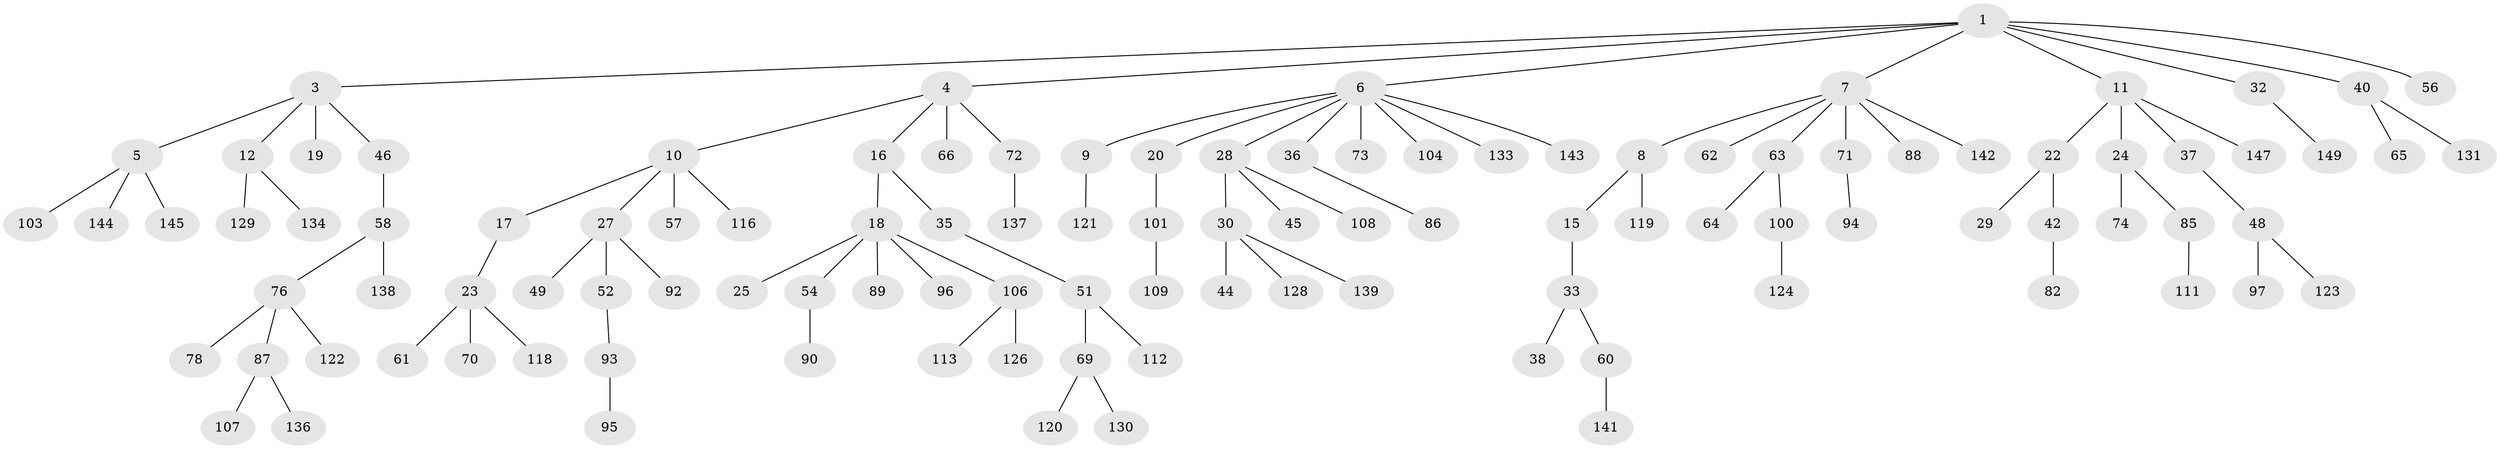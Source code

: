 // original degree distribution, {5: 0.040268456375838924, 6: 0.013422818791946308, 7: 0.013422818791946308, 3: 0.12080536912751678, 2: 0.2550335570469799, 4: 0.06040268456375839, 1: 0.4966442953020134}
// Generated by graph-tools (version 1.1) at 2025/42/03/06/25 10:42:04]
// undirected, 109 vertices, 108 edges
graph export_dot {
graph [start="1"]
  node [color=gray90,style=filled];
  1 [super="+2"];
  3 [super="+50"];
  4;
  5 [super="+125"];
  6 [super="+14"];
  7 [super="+39"];
  8 [super="+34"];
  9;
  10 [super="+13"];
  11 [super="+79"];
  12 [super="+80"];
  15;
  16 [super="+68"];
  17 [super="+21"];
  18 [super="+59"];
  19 [super="+67"];
  20;
  22 [super="+26"];
  23 [super="+31"];
  24 [super="+146"];
  25 [super="+41"];
  27;
  28 [super="+55"];
  29;
  30 [super="+43"];
  32;
  33 [super="+47"];
  35;
  36;
  37;
  38 [super="+91"];
  40;
  42;
  44;
  45;
  46 [super="+83"];
  48 [super="+53"];
  49;
  51 [super="+110"];
  52;
  54;
  56 [super="+75"];
  57 [super="+102"];
  58 [super="+77"];
  60 [super="+105"];
  61;
  62;
  63 [super="+99"];
  64 [super="+117"];
  65;
  66;
  69 [super="+114"];
  70;
  71;
  72 [super="+84"];
  73 [super="+98"];
  74;
  76 [super="+81"];
  78;
  82;
  85;
  86;
  87;
  88;
  89;
  90;
  92;
  93;
  94 [super="+140"];
  95 [super="+135"];
  96;
  97;
  100 [super="+132"];
  101 [super="+127"];
  103;
  104;
  106;
  107;
  108 [super="+115"];
  109;
  111;
  112;
  113;
  116;
  118;
  119;
  120 [super="+148"];
  121;
  122;
  123;
  124;
  126;
  128;
  129;
  130;
  131;
  133;
  134;
  136;
  137;
  138;
  139;
  141;
  142;
  143;
  144;
  145;
  147;
  149;
  1 -- 4;
  1 -- 7;
  1 -- 32;
  1 -- 56;
  1 -- 3;
  1 -- 6;
  1 -- 40;
  1 -- 11;
  3 -- 5;
  3 -- 12;
  3 -- 19;
  3 -- 46;
  4 -- 10;
  4 -- 16;
  4 -- 66;
  4 -- 72;
  5 -- 103;
  5 -- 144;
  5 -- 145;
  6 -- 9;
  6 -- 28;
  6 -- 73;
  6 -- 104;
  6 -- 143;
  6 -- 20;
  6 -- 133;
  6 -- 36;
  7 -- 8;
  7 -- 63;
  7 -- 71;
  7 -- 88;
  7 -- 142;
  7 -- 62;
  8 -- 15;
  8 -- 119;
  9 -- 121;
  10 -- 17;
  10 -- 27;
  10 -- 57;
  10 -- 116;
  11 -- 22;
  11 -- 24;
  11 -- 37;
  11 -- 147;
  12 -- 129;
  12 -- 134;
  15 -- 33;
  16 -- 18;
  16 -- 35;
  17 -- 23;
  18 -- 25;
  18 -- 54;
  18 -- 89;
  18 -- 106;
  18 -- 96;
  20 -- 101;
  22 -- 42;
  22 -- 29;
  23 -- 70;
  23 -- 61;
  23 -- 118;
  24 -- 74;
  24 -- 85;
  27 -- 49;
  27 -- 52;
  27 -- 92;
  28 -- 30;
  28 -- 45;
  28 -- 108;
  30 -- 139;
  30 -- 128;
  30 -- 44;
  32 -- 149;
  33 -- 38;
  33 -- 60;
  35 -- 51;
  36 -- 86;
  37 -- 48;
  40 -- 65;
  40 -- 131;
  42 -- 82;
  46 -- 58;
  48 -- 97;
  48 -- 123;
  51 -- 69;
  51 -- 112;
  52 -- 93;
  54 -- 90;
  58 -- 76;
  58 -- 138;
  60 -- 141;
  63 -- 64;
  63 -- 100;
  69 -- 120;
  69 -- 130;
  71 -- 94;
  72 -- 137;
  76 -- 78;
  76 -- 87;
  76 -- 122;
  85 -- 111;
  87 -- 107;
  87 -- 136;
  93 -- 95;
  100 -- 124;
  101 -- 109;
  106 -- 113;
  106 -- 126;
}
